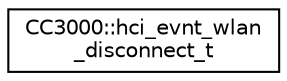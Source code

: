 digraph "Graphical Class Hierarchy"
{
  edge [fontname="Helvetica",fontsize="10",labelfontname="Helvetica",labelfontsize="10"];
  node [fontname="Helvetica",fontsize="10",shape=record];
  rankdir="LR";
  Node1 [label="CC3000::hci_evnt_wlan\l_disconnect_t",height=0.2,width=0.4,color="black", fillcolor="white", style="filled",URL="$d5/dcf/structCC3000_1_1hci__evnt__wlan__disconnect__t.html"];
}
